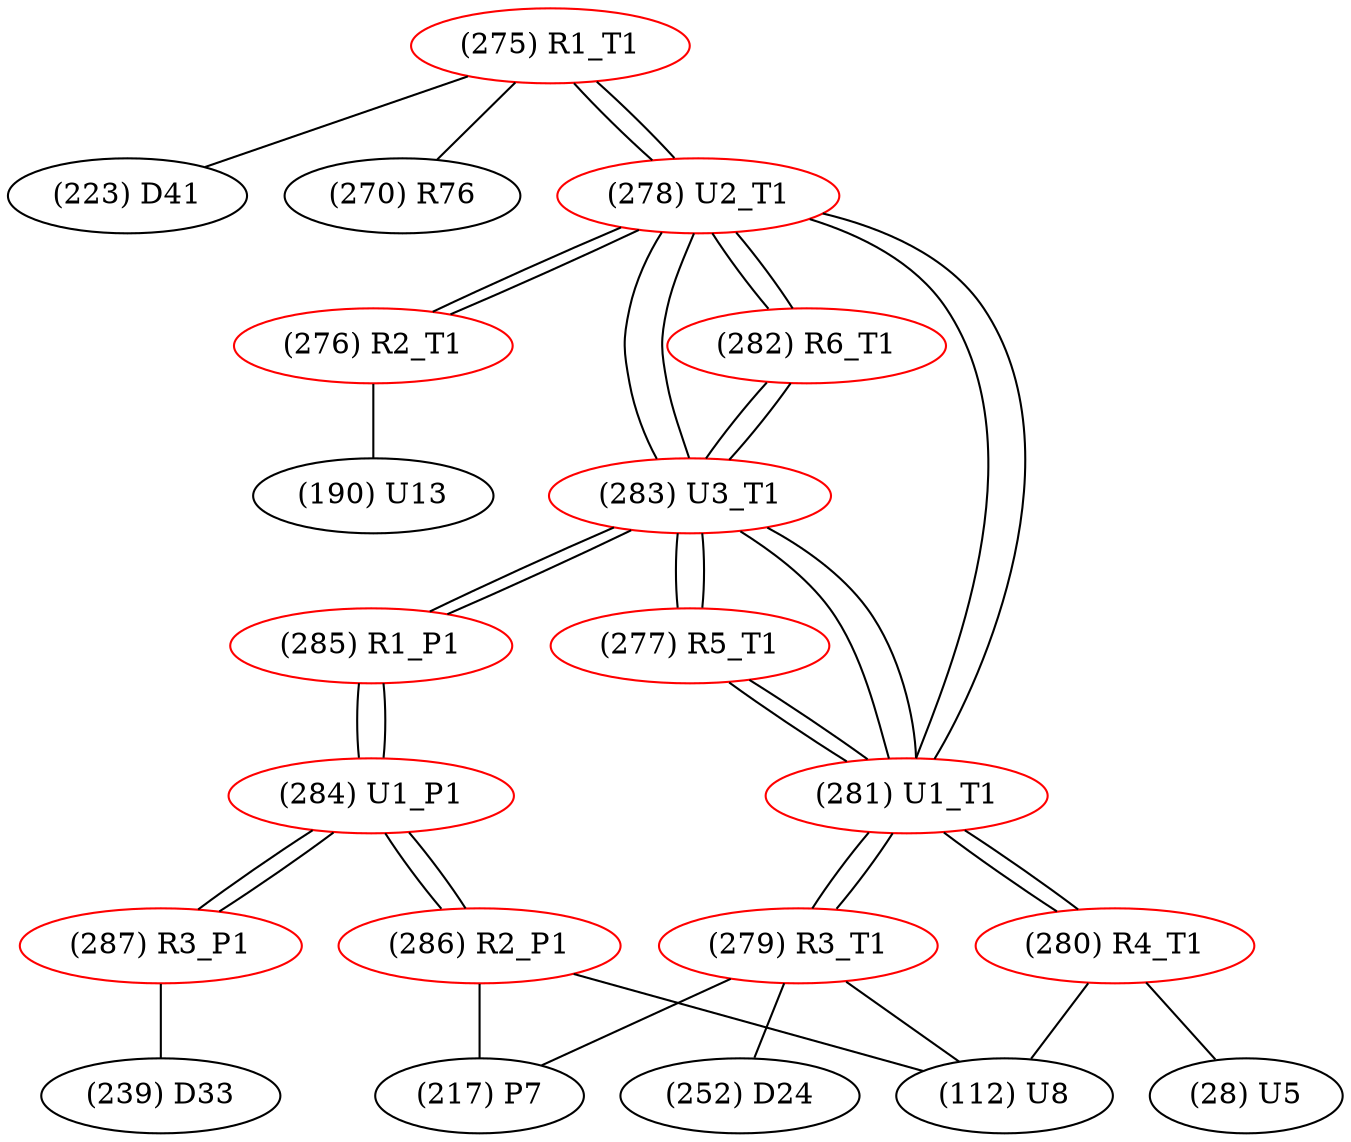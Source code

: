graph {
	275 [label="(275) R1_T1" color=red]
	223 [label="(223) D41"]
	270 [label="(270) R76"]
	278 [label="(278) U2_T1"]
	276 [label="(276) R2_T1" color=red]
	190 [label="(190) U13"]
	278 [label="(278) U2_T1"]
	277 [label="(277) R5_T1" color=red]
	283 [label="(283) U3_T1"]
	281 [label="(281) U1_T1"]
	278 [label="(278) U2_T1" color=red]
	283 [label="(283) U3_T1"]
	281 [label="(281) U1_T1"]
	276 [label="(276) R2_T1"]
	275 [label="(275) R1_T1"]
	282 [label="(282) R6_T1"]
	279 [label="(279) R3_T1" color=red]
	217 [label="(217) P7"]
	112 [label="(112) U8"]
	252 [label="(252) D24"]
	281 [label="(281) U1_T1"]
	280 [label="(280) R4_T1" color=red]
	28 [label="(28) U5"]
	112 [label="(112) U8"]
	281 [label="(281) U1_T1"]
	281 [label="(281) U1_T1" color=red]
	280 [label="(280) R4_T1"]
	278 [label="(278) U2_T1"]
	283 [label="(283) U3_T1"]
	277 [label="(277) R5_T1"]
	279 [label="(279) R3_T1"]
	282 [label="(282) R6_T1" color=red]
	283 [label="(283) U3_T1"]
	278 [label="(278) U2_T1"]
	283 [label="(283) U3_T1" color=red]
	282 [label="(282) R6_T1"]
	277 [label="(277) R5_T1"]
	278 [label="(278) U2_T1"]
	281 [label="(281) U1_T1"]
	285 [label="(285) R1_P1"]
	284 [label="(284) U1_P1" color=red]
	287 [label="(287) R3_P1"]
	286 [label="(286) R2_P1"]
	285 [label="(285) R1_P1"]
	285 [label="(285) R1_P1" color=red]
	283 [label="(283) U3_T1"]
	284 [label="(284) U1_P1"]
	286 [label="(286) R2_P1" color=red]
	217 [label="(217) P7"]
	112 [label="(112) U8"]
	284 [label="(284) U1_P1"]
	287 [label="(287) R3_P1" color=red]
	239 [label="(239) D33"]
	284 [label="(284) U1_P1"]
	275 -- 223
	275 -- 270
	275 -- 278
	276 -- 190
	276 -- 278
	277 -- 283
	277 -- 281
	278 -- 283
	278 -- 281
	278 -- 276
	278 -- 275
	278 -- 282
	279 -- 217
	279 -- 112
	279 -- 252
	279 -- 281
	280 -- 28
	280 -- 112
	280 -- 281
	281 -- 280
	281 -- 278
	281 -- 283
	281 -- 277
	281 -- 279
	282 -- 283
	282 -- 278
	283 -- 282
	283 -- 277
	283 -- 278
	283 -- 281
	283 -- 285
	284 -- 287
	284 -- 286
	284 -- 285
	285 -- 283
	285 -- 284
	286 -- 217
	286 -- 112
	286 -- 284
	287 -- 239
	287 -- 284
}
